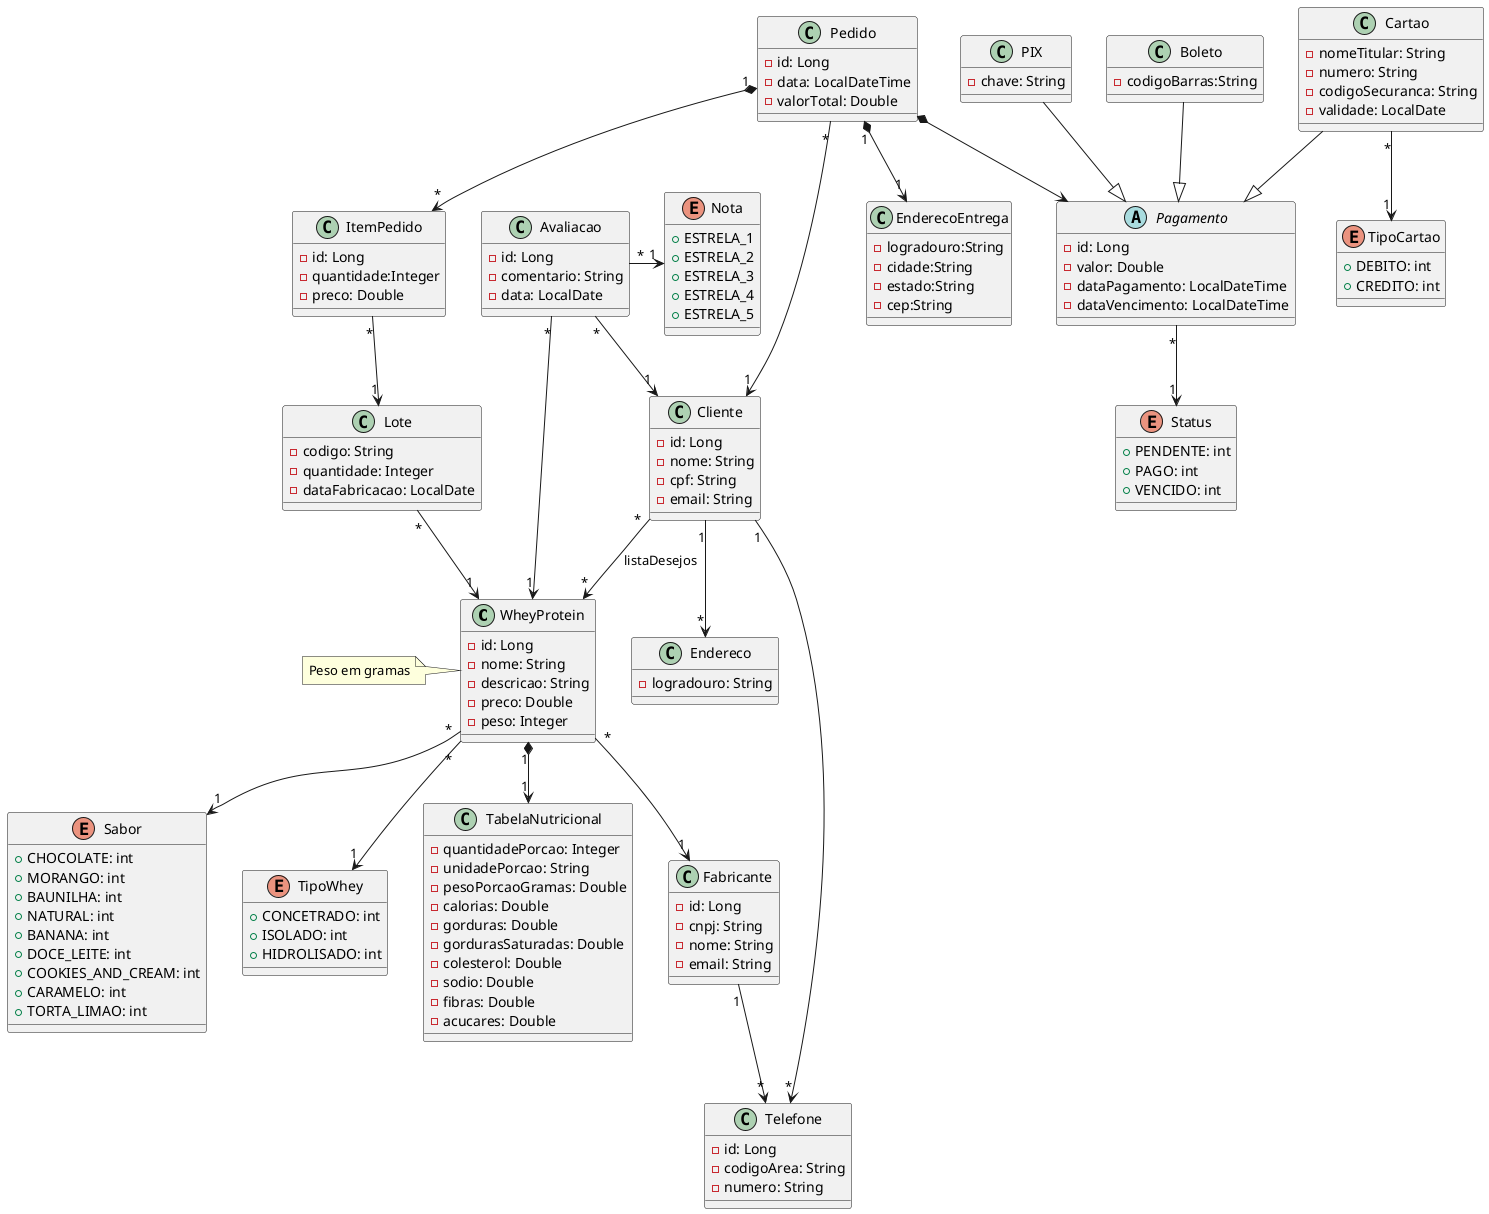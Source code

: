 @startuml diagram



class WheyProtein{
    - id: Long
    - nome: String
    - descricao: String
    - preco: Double
    - peso: Integer
}


class Lote{
    - codigo: String 
    - quantidade: Integer
    - dataFabricacao: LocalDate
}

class Fabricante{
    -id: Long
    -cnpj: String
    -nome: String
    -email: String
}

enum Sabor{
    + CHOCOLATE: int 
    + MORANGO: int
    + BAUNILHA: int
    + NATURAL: int
    + BANANA: int
    + DOCE_LEITE: int
    + COOKIES_AND_CREAM: int
    + CARAMELO: int
    + TORTA_LIMAO: int
}

enum TipoWhey{
    + CONCETRADO: int
    + ISOLADO: int
    + HIDROLISADO: int
}

class TabelaNutricional{
    - quantidadePorcao: Integer
    - unidadePorcao: String
    - pesoPorcaoGramas: Double
    - calorias: Double
    - gorduras: Double
    - gordurasSaturadas: Double
    - colesterol: Double
    - sodio: Double
    - fibras: Double
    - acucares: Double

}

class Cliente{
    - id: Long
    - nome: String
    - cpf: String
    - email: String
}

class Telefone{
    - id: Long
    - codigoArea: String
    - numero: String
 
}

class Pedido{
     -id: Long
    - data: LocalDateTime
    - valorTotal: Double
}

class ItemPedido{
    - id: Long
    - quantidade:Integer
    - preco: Double
}

class Avaliacao{
    - id: Long
    - comentario: String
    - data: LocalDate
}

enum Nota{
    + ESTRELA_1
    + ESTRELA_2
    + ESTRELA_3
    + ESTRELA_4
    + ESTRELA_5
}

class Endereco{
    -logradouro: String
}

class EnderecoEntrega{
    - logradouro:String
    - cidade:String
    - estado:String
    - cep:String
}


abstract Pagamento{
     -id: Long
    - valor: Double
    - dataPagamento: LocalDateTime
     -dataVencimento: LocalDateTime
}

enum Status{
    + PENDENTE: int
    + PAGO: int
    + VENCIDO: int
}



class PIX{
   -chave: String
}

class Boleto{
    -codigoBarras:String
}

class Cartao{
    - nomeTitular: String
    - numero: String
    - codigoSecuranca: String
    - validade: LocalDate
}

enum TipoCartao{
    + DEBITO: int
    + CREDITO: int
}

Pedido *--> Pagamento
Pagamento "*" -down-> "1" Status
Cartao "*" --> "1" TipoCartao
PIX --|> Pagamento
Boleto --|> Pagamento
Cartao --|> Pagamento

Pedido "1" *--> "*"ItemPedido
ItemPedido "*" --> "1" Lote
' Não faz sentido Cliente ter Pedido , se não teria que inserir pedido em cliente
Pedido  "*" --> "1" Cliente  
Pedido "1" *--> "1" EnderecoEntrega

' Se a modelagem fosse de 1 para 1 , eu teria produtos únicos
WheyProtein "*" --> "1" Sabor 
WheyProtein "*" --> "1" TipoWhey
WheyProtein "1" *--> "1" TabelaNutricional


WheyProtein "*"--> "1" Fabricante
Lote "*" --> "1" WheyProtein

Cliente "*" --> "*" WheyProtein : listaDesejos
Cliente "1" --> "*" Endereco
Cliente "1" --> "*" Telefone
Fabricante "1" --> "*" Telefone


Avaliacao "*" --> "1" Cliente
Avaliacao "*" --> "1" WheyProtein
Avaliacao "*" -right-> "1" Nota

' Anotações
note left of WheyProtein: Peso em gramas

